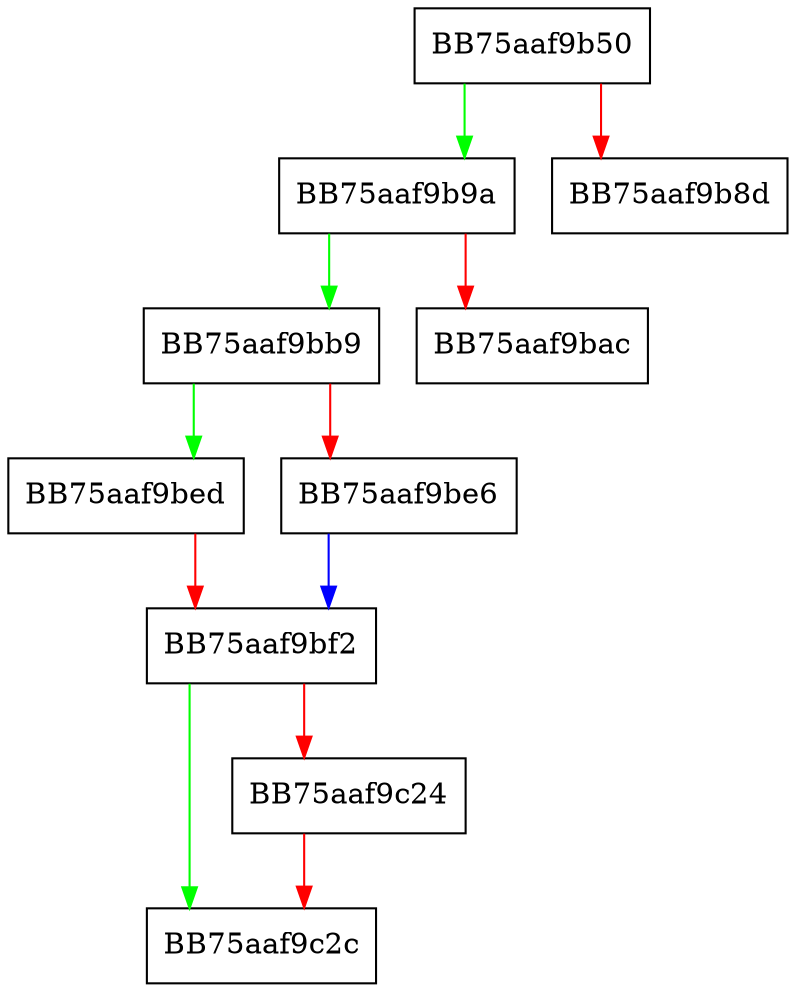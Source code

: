 digraph mp_lua_api_UfsGetMetadataShort {
  node [shape="box"];
  graph [splines=ortho];
  BB75aaf9b50 -> BB75aaf9b9a [color="green"];
  BB75aaf9b50 -> BB75aaf9b8d [color="red"];
  BB75aaf9b9a -> BB75aaf9bb9 [color="green"];
  BB75aaf9b9a -> BB75aaf9bac [color="red"];
  BB75aaf9bb9 -> BB75aaf9bed [color="green"];
  BB75aaf9bb9 -> BB75aaf9be6 [color="red"];
  BB75aaf9be6 -> BB75aaf9bf2 [color="blue"];
  BB75aaf9bed -> BB75aaf9bf2 [color="red"];
  BB75aaf9bf2 -> BB75aaf9c2c [color="green"];
  BB75aaf9bf2 -> BB75aaf9c24 [color="red"];
  BB75aaf9c24 -> BB75aaf9c2c [color="red"];
}
